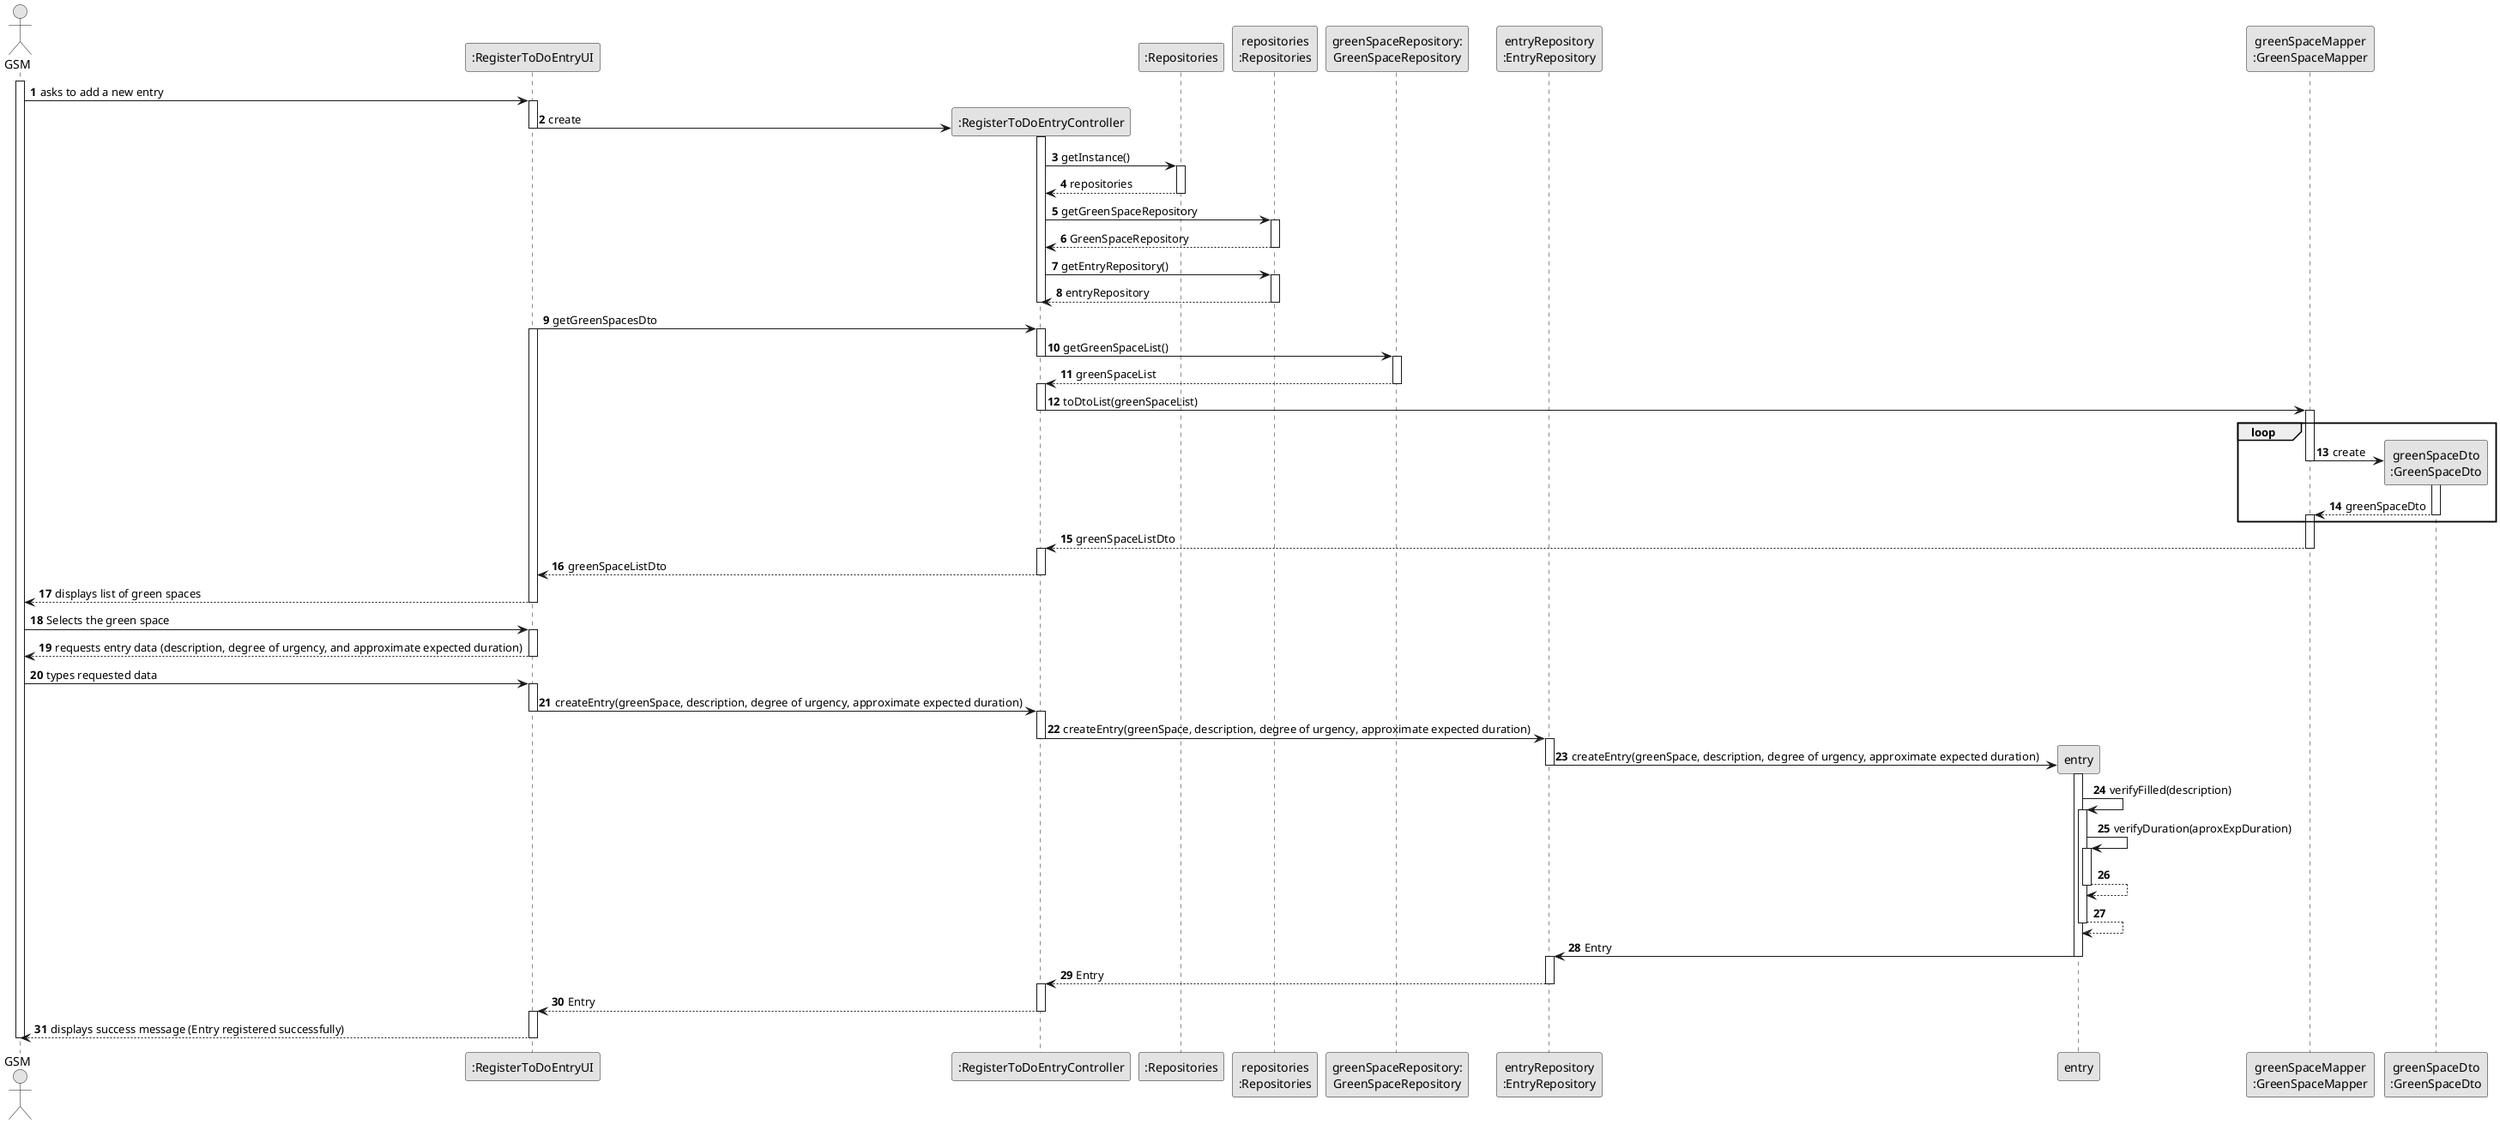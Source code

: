 
@startuml
skinparam monochrome true
skinparam packageStyle rectangle
skinparam shadowing false


autonumber

actor "GSM" as GSM
participant ":RegisterToDoEntryUI" as UI
participant ":RegisterToDoEntryController" as CTRL
participant ":Repositories" as RepositorySingleton
participant "repositories\n:Repositories" as PLAT
participant "greenSpaceRepository:\nGreenSpaceRepository" as GreenSpaceRepository
participant "entryRepository\n:EntryRepository" as EntryRep
participant "entry" as Entry
participant "greenSpaceMapper\n:GreenSpaceMapper" as GreenSpaceMapper
participant "greenSpaceDto\n:GreenSpaceDto" as GreenSpaceDTO

activate GSM

    GSM -> UI : asks to add a new entry
    activate UI


        UI -> CTRL** : create
        activate CTRL
        deactivate UI

        CTRL -> RepositorySingleton : getInstance()
        activate RepositorySingleton


        RepositorySingleton --> CTRL : repositories
        deactivate RepositorySingleton

        CTRL -> PLAT :getGreenSpaceRepository
        activate PLAT


        PLAT --> CTRL : GreenSpaceRepository
        deactivate PLAT

         CTRL -> PLAT : getEntryRepository()
        activate PLAT

        PLAT --> CTRL : entryRepository
        deactivate PLAT
        deactivate CTRL

        UI -> CTRL : getGreenSpacesDto
        activate UI
        activate CTRL




        CTRL -> GreenSpaceRepository : getGreenSpaceList()
        deactivate CTRL
        activate GreenSpaceRepository

        GreenSpaceRepository --> CTRL : greenSpaceList
        deactivate GreenSpaceRepository
        activate CTRL

        CTRL -> GreenSpaceMapper: toDtoList(greenSpaceList)
        deactivate CTRL
        activate GreenSpaceMapper


        loop

        GreenSpaceMapper -> GreenSpaceDTO** : create
        activate GreenSpaceDTO
        deactivate GreenSpaceMapper

        GreenSpaceDTO --> GreenSpaceMapper: greenSpaceDto
        deactivate GreenSpaceDTO
        activate GreenSpaceMapper
        end loop

        GreenSpaceMapper --> CTRL: greenSpaceListDto
        deactivate GreenSpaceMapper
        activate CTRL

        CTRL --> UI : greenSpaceListDto
        deactivate CTRL


        UI --> GSM : displays list of green spaces
        deactivate UI

        GSM -> UI : Selects the green space
        activate UI

        UI --> GSM : requests entry data (description, degree of urgency, and approximate expected duration)
        deactivate UI

        GSM -> UI : types requested data
        activate UI

        UI -> CTRL : createEntry(greenSpace, description, degree of urgency, approximate expected duration)
        deactivate UI
        activate CTRL

        CTRL -> EntryRep : createEntry(greenSpace, description, degree of urgency, approximate expected duration)
        deactivate CTRL
        activate EntryRep

        EntryRep -> Entry** : createEntry(greenSpace, description, degree of urgency, approximate expected duration)
        deactivate EntryRep
        activate Entry

        Entry -> Entry : verifyFilled(description)
        activate Entry

        Entry -> Entry : verifyDuration(aproxExpDuration)
        activate Entry

        Entry --> Entry
        deactivate Entry

        Entry --> Entry
        deactivate Entry

        Entry -> EntryRep : Entry
        deactivate Entry
        activate EntryRep

        EntryRep --> CTRL : Entry
        deactivate EntryRep
        activate CTRL

        CTRL --> UI : Entry
        deactivate CTRL
        activate UI

    UI --> GSM : displays success message (Entry registered successfully)
    deactivate UI

deactivate GSM

@enduml
